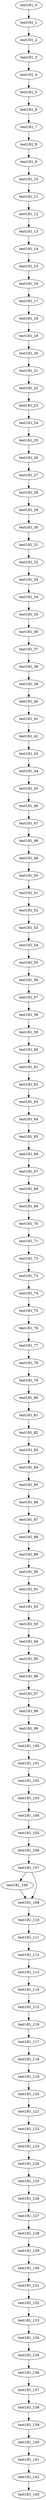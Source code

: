 digraph G {
test181_0->test181_1;
test181_1->test181_2;
test181_2->test181_3;
test181_3->test181_4;
test181_4->test181_5;
test181_5->test181_6;
test181_6->test181_7;
test181_7->test181_8;
test181_8->test181_9;
test181_9->test181_10;
test181_10->test181_11;
test181_11->test181_12;
test181_12->test181_13;
test181_13->test181_14;
test181_14->test181_15;
test181_15->test181_16;
test181_16->test181_17;
test181_17->test181_18;
test181_18->test181_19;
test181_19->test181_20;
test181_20->test181_21;
test181_21->test181_22;
test181_22->test181_23;
test181_23->test181_24;
test181_24->test181_25;
test181_25->test181_26;
test181_26->test181_27;
test181_27->test181_28;
test181_28->test181_29;
test181_29->test181_30;
test181_30->test181_31;
test181_31->test181_32;
test181_32->test181_33;
test181_33->test181_34;
test181_34->test181_35;
test181_35->test181_36;
test181_36->test181_37;
test181_37->test181_38;
test181_38->test181_39;
test181_39->test181_40;
test181_40->test181_41;
test181_41->test181_42;
test181_42->test181_43;
test181_43->test181_44;
test181_44->test181_45;
test181_45->test181_46;
test181_46->test181_47;
test181_47->test181_48;
test181_48->test181_49;
test181_49->test181_50;
test181_50->test181_51;
test181_51->test181_52;
test181_52->test181_53;
test181_53->test181_54;
test181_54->test181_55;
test181_55->test181_56;
test181_56->test181_57;
test181_57->test181_58;
test181_58->test181_59;
test181_59->test181_60;
test181_60->test181_61;
test181_61->test181_62;
test181_62->test181_63;
test181_63->test181_64;
test181_64->test181_65;
test181_65->test181_66;
test181_66->test181_67;
test181_67->test181_68;
test181_68->test181_69;
test181_69->test181_70;
test181_70->test181_71;
test181_71->test181_72;
test181_72->test181_73;
test181_73->test181_74;
test181_74->test181_75;
test181_75->test181_76;
test181_76->test181_77;
test181_77->test181_78;
test181_78->test181_79;
test181_79->test181_80;
test181_80->test181_81;
test181_81->test181_82;
test181_82->test181_83;
test181_83->test181_84;
test181_84->test181_85;
test181_85->test181_86;
test181_86->test181_87;
test181_87->test181_88;
test181_88->test181_89;
test181_89->test181_90;
test181_90->test181_91;
test181_91->test181_92;
test181_92->test181_93;
test181_93->test181_94;
test181_94->test181_95;
test181_95->test181_96;
test181_96->test181_97;
test181_97->test181_98;
test181_98->test181_99;
test181_99->test181_100;
test181_100->test181_101;
test181_101->test181_102;
test181_102->test181_103;
test181_103->test181_104;
test181_104->test181_105;
test181_105->test181_106;
test181_106->test181_107;
test181_107->test181_108;
test181_107->test181_109;
test181_108->test181_109;
test181_109->test181_110;
test181_110->test181_111;
test181_111->test181_112;
test181_112->test181_113;
test181_113->test181_114;
test181_114->test181_115;
test181_115->test181_116;
test181_116->test181_117;
test181_117->test181_118;
test181_118->test181_119;
test181_119->test181_120;
test181_120->test181_121;
test181_121->test181_122;
test181_122->test181_123;
test181_123->test181_124;
test181_124->test181_125;
test181_125->test181_126;
test181_126->test181_127;
test181_127->test181_128;
test181_128->test181_129;
test181_129->test181_130;
test181_130->test181_131;
test181_131->test181_132;
test181_132->test181_133;
test181_133->test181_134;
test181_134->test181_135;
test181_135->test181_136;
test181_136->test181_137;
test181_137->test181_138;
test181_138->test181_139;
test181_139->test181_140;
test181_140->test181_141;
test181_141->test181_142;
test181_142->test181_143;

}
